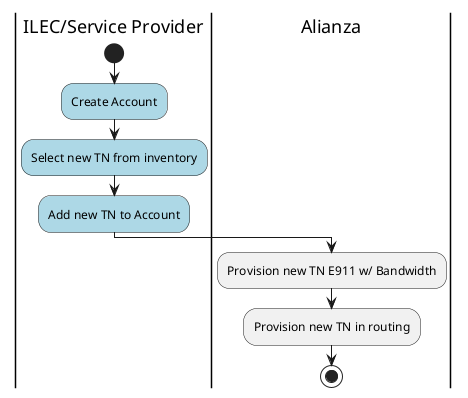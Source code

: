 @startuml
'https://plantuml.com/activity-diagram-beta

|ILEC/Service Provider|

start
#lightblue:Create Account;
#lightblue:Select new TN from inventory;
#lightblue:Add new TN to Account;
|Alianza|
:Provision new TN E911 w/ Bandwidth;
:Provision new TN in routing;
stop

@enduml
